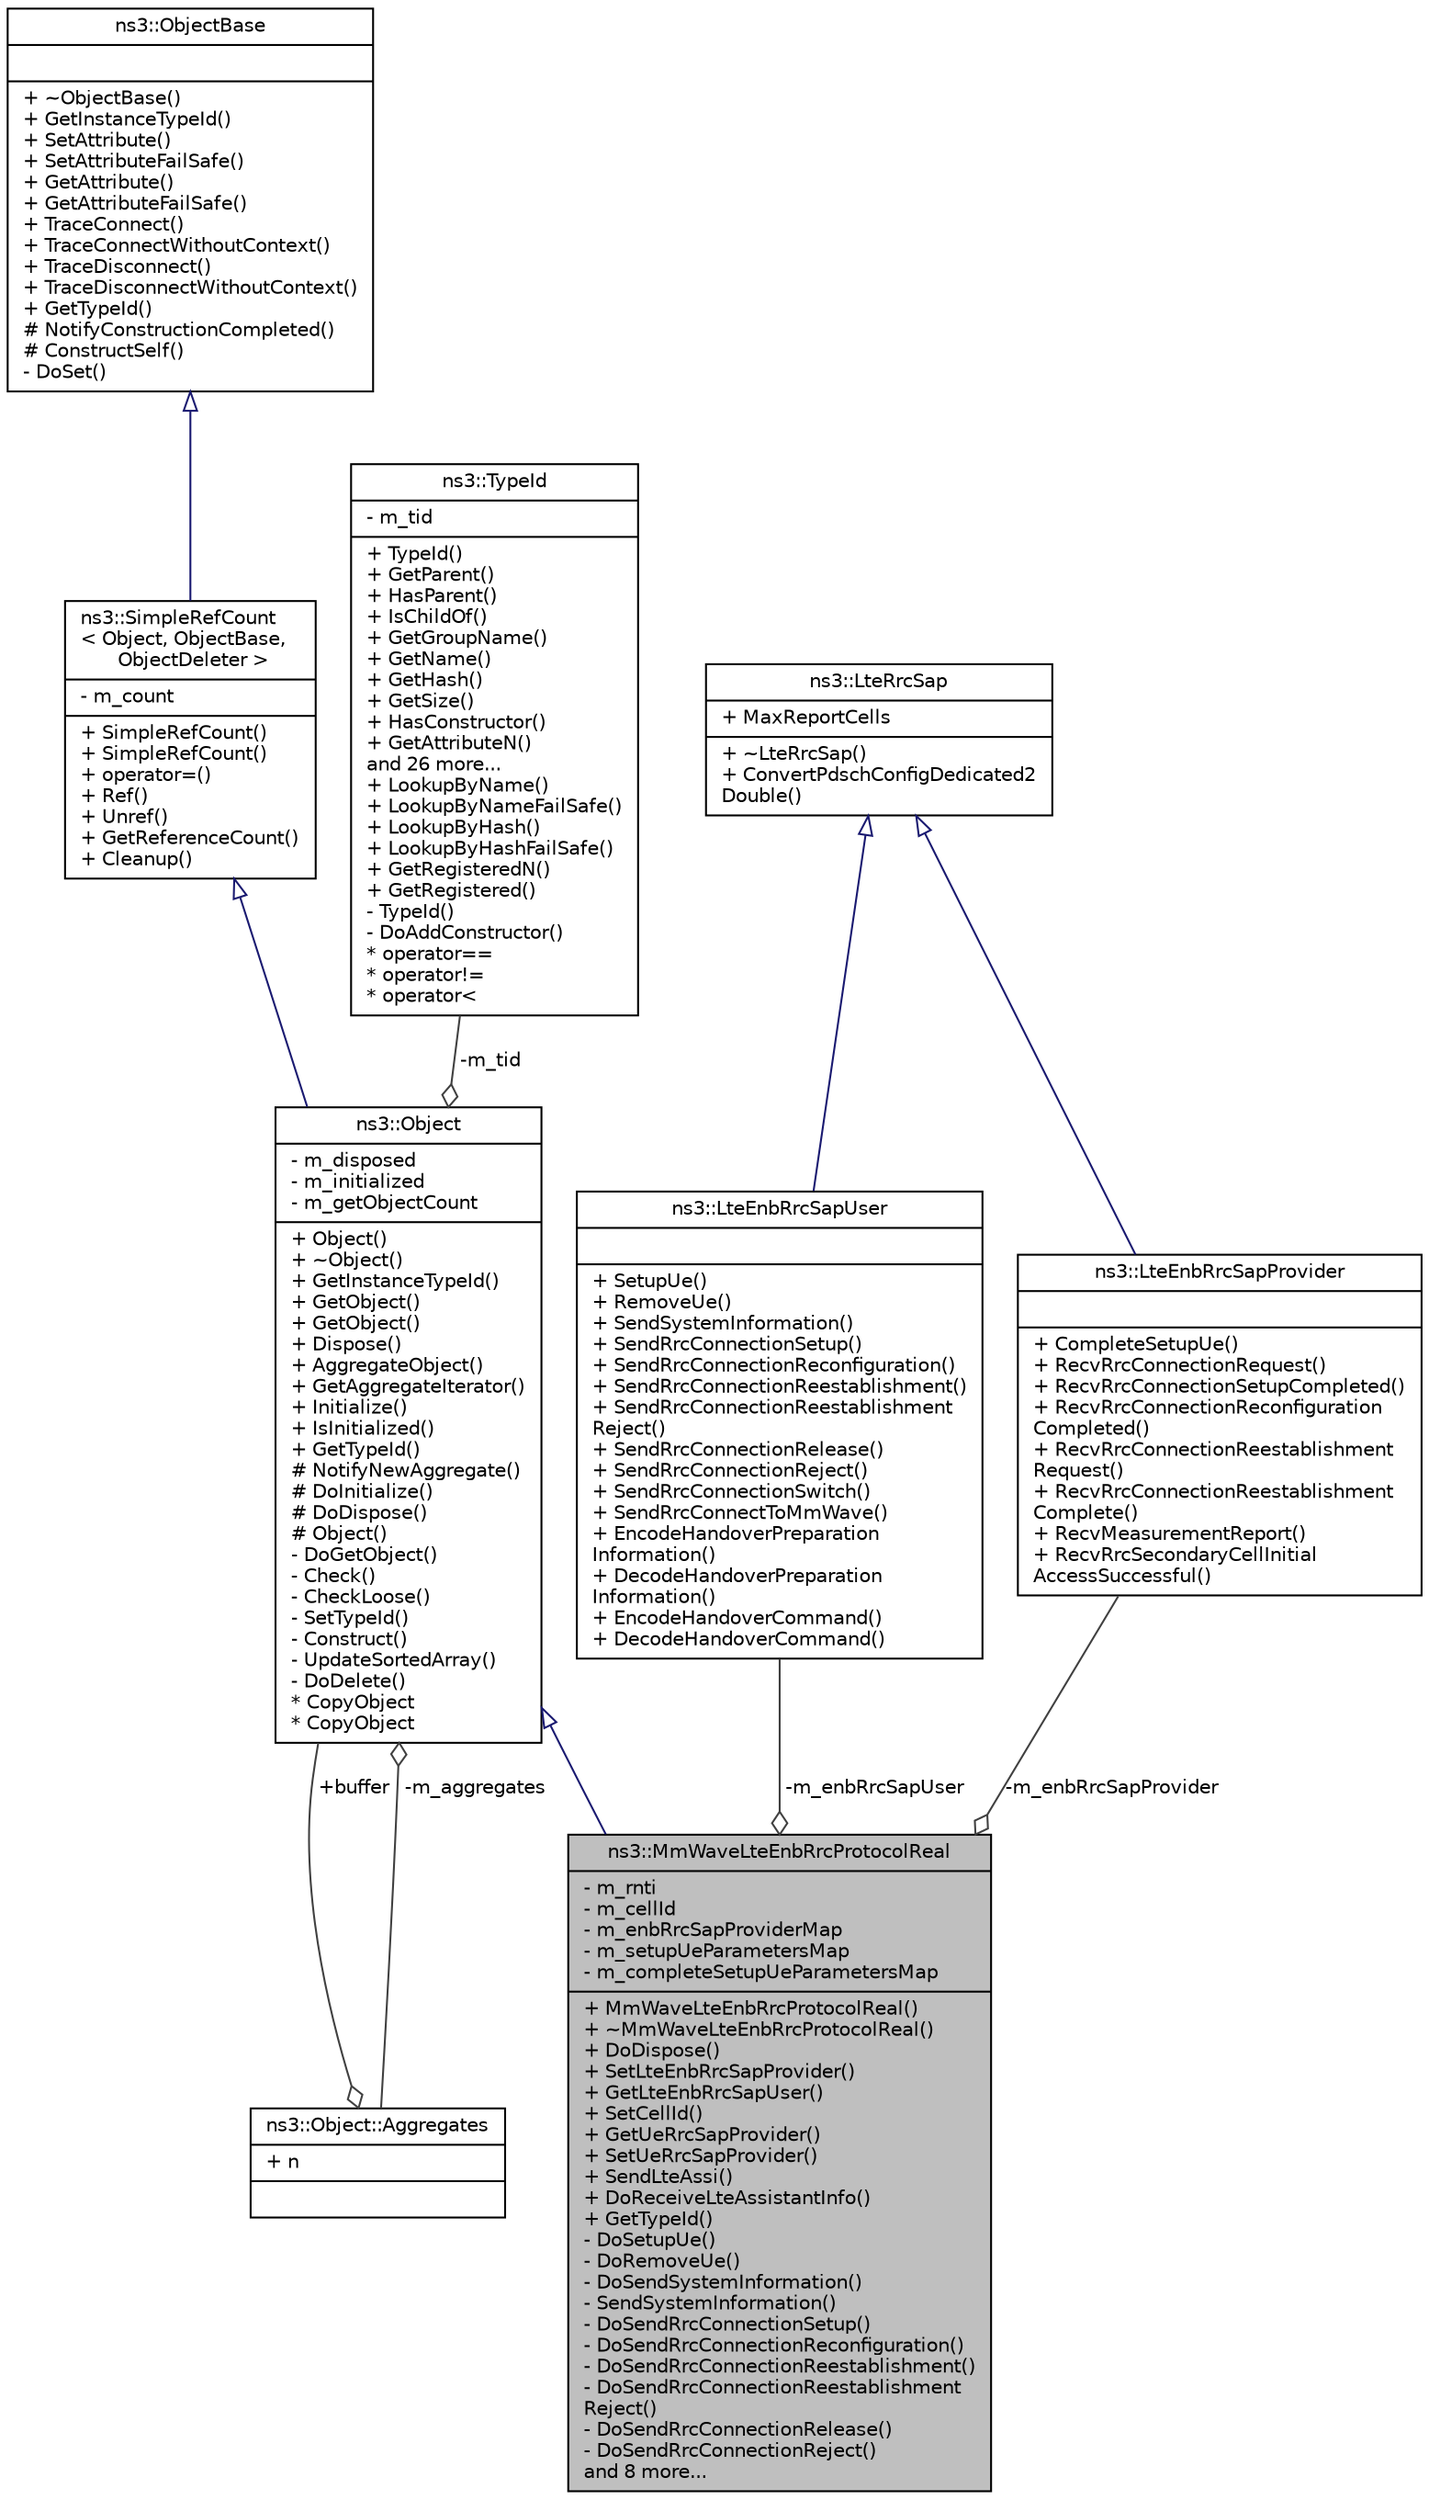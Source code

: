 digraph "ns3::MmWaveLteEnbRrcProtocolReal"
{
  edge [fontname="Helvetica",fontsize="10",labelfontname="Helvetica",labelfontsize="10"];
  node [fontname="Helvetica",fontsize="10",shape=record];
  Node1 [label="{ns3::MmWaveLteEnbRrcProtocolReal\n|- m_rnti\l- m_cellId\l- m_enbRrcSapProviderMap\l- m_setupUeParametersMap\l- m_completeSetupUeParametersMap\l|+ MmWaveLteEnbRrcProtocolReal()\l+ ~MmWaveLteEnbRrcProtocolReal()\l+ DoDispose()\l+ SetLteEnbRrcSapProvider()\l+ GetLteEnbRrcSapUser()\l+ SetCellId()\l+ GetUeRrcSapProvider()\l+ SetUeRrcSapProvider()\l+ SendLteAssi()\l+ DoReceiveLteAssistantInfo()\l+ GetTypeId()\l- DoSetupUe()\l- DoRemoveUe()\l- DoSendSystemInformation()\l- SendSystemInformation()\l- DoSendRrcConnectionSetup()\l- DoSendRrcConnectionReconfiguration()\l- DoSendRrcConnectionReestablishment()\l- DoSendRrcConnectionReestablishment\lReject()\l- DoSendRrcConnectionRelease()\l- DoSendRrcConnectionReject()\land 8 more...\l}",height=0.2,width=0.4,color="black", fillcolor="grey75", style="filled", fontcolor="black"];
  Node2 -> Node1 [dir="back",color="midnightblue",fontsize="10",style="solid",arrowtail="onormal"];
  Node2 [label="{ns3::Object\n|- m_disposed\l- m_initialized\l- m_getObjectCount\l|+ Object()\l+ ~Object()\l+ GetInstanceTypeId()\l+ GetObject()\l+ GetObject()\l+ Dispose()\l+ AggregateObject()\l+ GetAggregateIterator()\l+ Initialize()\l+ IsInitialized()\l+ GetTypeId()\l# NotifyNewAggregate()\l# DoInitialize()\l# DoDispose()\l# Object()\l- DoGetObject()\l- Check()\l- CheckLoose()\l- SetTypeId()\l- Construct()\l- UpdateSortedArray()\l- DoDelete()\l* CopyObject\l* CopyObject\l}",height=0.2,width=0.4,color="black", fillcolor="white", style="filled",URL="$d9/d77/classns3_1_1Object.html",tooltip="A base class which provides memory management and object aggregation. "];
  Node3 -> Node2 [dir="back",color="midnightblue",fontsize="10",style="solid",arrowtail="onormal"];
  Node3 [label="{ns3::SimpleRefCount\l\< Object, ObjectBase,\l ObjectDeleter \>\n|- m_count\l|+ SimpleRefCount()\l+ SimpleRefCount()\l+ operator=()\l+ Ref()\l+ Unref()\l+ GetReferenceCount()\l+ Cleanup()\l}",height=0.2,width=0.4,color="black", fillcolor="white", style="filled",URL="$da/da1/classns3_1_1SimpleRefCount.html"];
  Node4 -> Node3 [dir="back",color="midnightblue",fontsize="10",style="solid",arrowtail="onormal"];
  Node4 [label="{ns3::ObjectBase\n||+ ~ObjectBase()\l+ GetInstanceTypeId()\l+ SetAttribute()\l+ SetAttributeFailSafe()\l+ GetAttribute()\l+ GetAttributeFailSafe()\l+ TraceConnect()\l+ TraceConnectWithoutContext()\l+ TraceDisconnect()\l+ TraceDisconnectWithoutContext()\l+ GetTypeId()\l# NotifyConstructionCompleted()\l# ConstructSelf()\l- DoSet()\l}",height=0.2,width=0.4,color="black", fillcolor="white", style="filled",URL="$d2/dac/classns3_1_1ObjectBase.html",tooltip="Anchor the ns-3 type and attribute system. "];
  Node5 -> Node2 [color="grey25",fontsize="10",style="solid",label=" -m_tid" ,arrowhead="odiamond"];
  Node5 [label="{ns3::TypeId\n|- m_tid\l|+ TypeId()\l+ GetParent()\l+ HasParent()\l+ IsChildOf()\l+ GetGroupName()\l+ GetName()\l+ GetHash()\l+ GetSize()\l+ HasConstructor()\l+ GetAttributeN()\land 26 more...\l+ LookupByName()\l+ LookupByNameFailSafe()\l+ LookupByHash()\l+ LookupByHashFailSafe()\l+ GetRegisteredN()\l+ GetRegistered()\l- TypeId()\l- DoAddConstructor()\l* operator==\l* operator!=\l* operator\<\l}",height=0.2,width=0.4,color="black", fillcolor="white", style="filled",URL="$d6/d11/classns3_1_1TypeId.html",tooltip="a unique identifier for an interface. "];
  Node6 -> Node2 [color="grey25",fontsize="10",style="solid",label=" -m_aggregates" ,arrowhead="odiamond"];
  Node6 [label="{ns3::Object::Aggregates\n|+ n\l|}",height=0.2,width=0.4,color="black", fillcolor="white", style="filled",URL="$d5/de9/structns3_1_1Object_1_1Aggregates.html"];
  Node2 -> Node6 [color="grey25",fontsize="10",style="solid",label=" +buffer" ,arrowhead="odiamond"];
  Node7 -> Node1 [color="grey25",fontsize="10",style="solid",label=" -m_enbRrcSapUser" ,arrowhead="odiamond"];
  Node7 [label="{ns3::LteEnbRrcSapUser\n||+ SetupUe()\l+ RemoveUe()\l+ SendSystemInformation()\l+ SendRrcConnectionSetup()\l+ SendRrcConnectionReconfiguration()\l+ SendRrcConnectionReestablishment()\l+ SendRrcConnectionReestablishment\lReject()\l+ SendRrcConnectionRelease()\l+ SendRrcConnectionReject()\l+ SendRrcConnectionSwitch()\l+ SendRrcConnectToMmWave()\l+ EncodeHandoverPreparation\lInformation()\l+ DecodeHandoverPreparation\lInformation()\l+ EncodeHandoverCommand()\l+ DecodeHandoverCommand()\l}",height=0.2,width=0.4,color="black", fillcolor="white", style="filled",URL="$dc/d92/classns3_1_1LteEnbRrcSapUser.html",tooltip="Part of the RRC protocol. This Service Access Point (SAP) is used by the eNB RRC to send messages to ..."];
  Node8 -> Node7 [dir="back",color="midnightblue",fontsize="10",style="solid",arrowtail="onormal"];
  Node8 [label="{ns3::LteRrcSap\n|+ MaxReportCells\l|+ ~LteRrcSap()\l+ ConvertPdschConfigDedicated2\lDouble()\l}",height=0.2,width=0.4,color="black", fillcolor="white", style="filled",URL="$d4/d3e/classns3_1_1LteRrcSap.html",tooltip="Class holding definition common to all UE/eNodeB SAP Users/Providers. "];
  Node9 -> Node1 [color="grey25",fontsize="10",style="solid",label=" -m_enbRrcSapProvider" ,arrowhead="odiamond"];
  Node9 [label="{ns3::LteEnbRrcSapProvider\n||+ CompleteSetupUe()\l+ RecvRrcConnectionRequest()\l+ RecvRrcConnectionSetupCompleted()\l+ RecvRrcConnectionReconfiguration\lCompleted()\l+ RecvRrcConnectionReestablishment\lRequest()\l+ RecvRrcConnectionReestablishment\lComplete()\l+ RecvMeasurementReport()\l+ RecvRrcSecondaryCellInitial\lAccessSuccessful()\l}",height=0.2,width=0.4,color="black", fillcolor="white", style="filled",URL="$d4/da8/classns3_1_1LteEnbRrcSapProvider.html",tooltip="Part of the RRC protocol. This Service Access Point (SAP) is used to let the eNB RRC receive a messag..."];
  Node8 -> Node9 [dir="back",color="midnightblue",fontsize="10",style="solid",arrowtail="onormal"];
}
